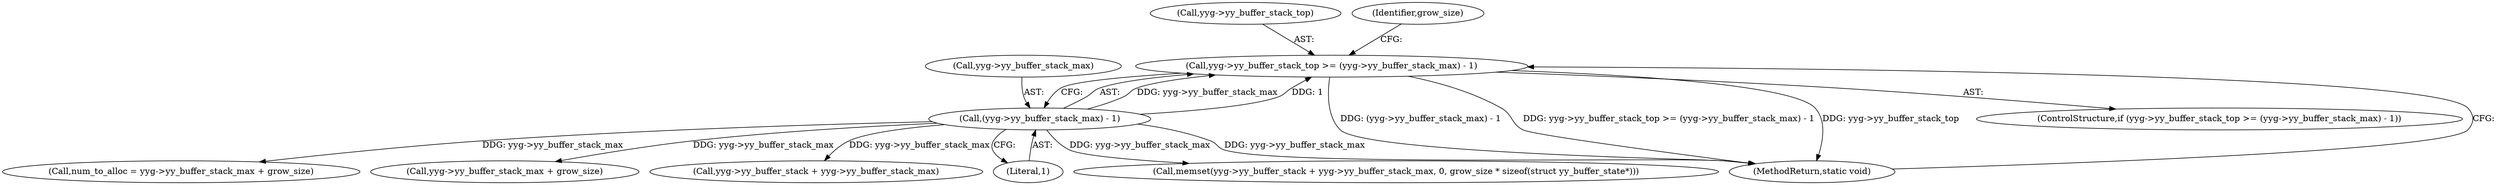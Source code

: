 digraph "0_yara_3119b232c9c453c98d8fa8b6ae4e37ba18117cd4@pointer" {
"1000164" [label="(Call,yyg->yy_buffer_stack_top >= (yyg->yy_buffer_stack_max) - 1)"];
"1000168" [label="(Call,(yyg->yy_buffer_stack_max) - 1)"];
"1000164" [label="(Call,yyg->yy_buffer_stack_top >= (yyg->yy_buffer_stack_max) - 1)"];
"1000168" [label="(Call,(yyg->yy_buffer_stack_max) - 1)"];
"1000178" [label="(Call,num_to_alloc = yyg->yy_buffer_stack_max + grow_size)"];
"1000180" [label="(Call,yyg->yy_buffer_stack_max + grow_size)"];
"1000208" [label="(Call,yyg->yy_buffer_stack + yyg->yy_buffer_stack_max)"];
"1000165" [label="(Call,yyg->yy_buffer_stack_top)"];
"1000176" [label="(Identifier,grow_size)"];
"1000172" [label="(Literal,1)"];
"1000207" [label="(Call,memset(yyg->yy_buffer_stack + yyg->yy_buffer_stack_max, 0, grow_size * sizeof(struct yy_buffer_state*)))"];
"1000225" [label="(MethodReturn,static void)"];
"1000163" [label="(ControlStructure,if (yyg->yy_buffer_stack_top >= (yyg->yy_buffer_stack_max) - 1))"];
"1000169" [label="(Call,yyg->yy_buffer_stack_max)"];
"1000164" -> "1000163"  [label="AST: "];
"1000164" -> "1000168"  [label="CFG: "];
"1000165" -> "1000164"  [label="AST: "];
"1000168" -> "1000164"  [label="AST: "];
"1000176" -> "1000164"  [label="CFG: "];
"1000225" -> "1000164"  [label="CFG: "];
"1000164" -> "1000225"  [label="DDG: (yyg->yy_buffer_stack_max) - 1"];
"1000164" -> "1000225"  [label="DDG: yyg->yy_buffer_stack_top >= (yyg->yy_buffer_stack_max) - 1"];
"1000164" -> "1000225"  [label="DDG: yyg->yy_buffer_stack_top"];
"1000168" -> "1000164"  [label="DDG: yyg->yy_buffer_stack_max"];
"1000168" -> "1000164"  [label="DDG: 1"];
"1000168" -> "1000172"  [label="CFG: "];
"1000169" -> "1000168"  [label="AST: "];
"1000172" -> "1000168"  [label="AST: "];
"1000168" -> "1000225"  [label="DDG: yyg->yy_buffer_stack_max"];
"1000168" -> "1000178"  [label="DDG: yyg->yy_buffer_stack_max"];
"1000168" -> "1000180"  [label="DDG: yyg->yy_buffer_stack_max"];
"1000168" -> "1000207"  [label="DDG: yyg->yy_buffer_stack_max"];
"1000168" -> "1000208"  [label="DDG: yyg->yy_buffer_stack_max"];
}
